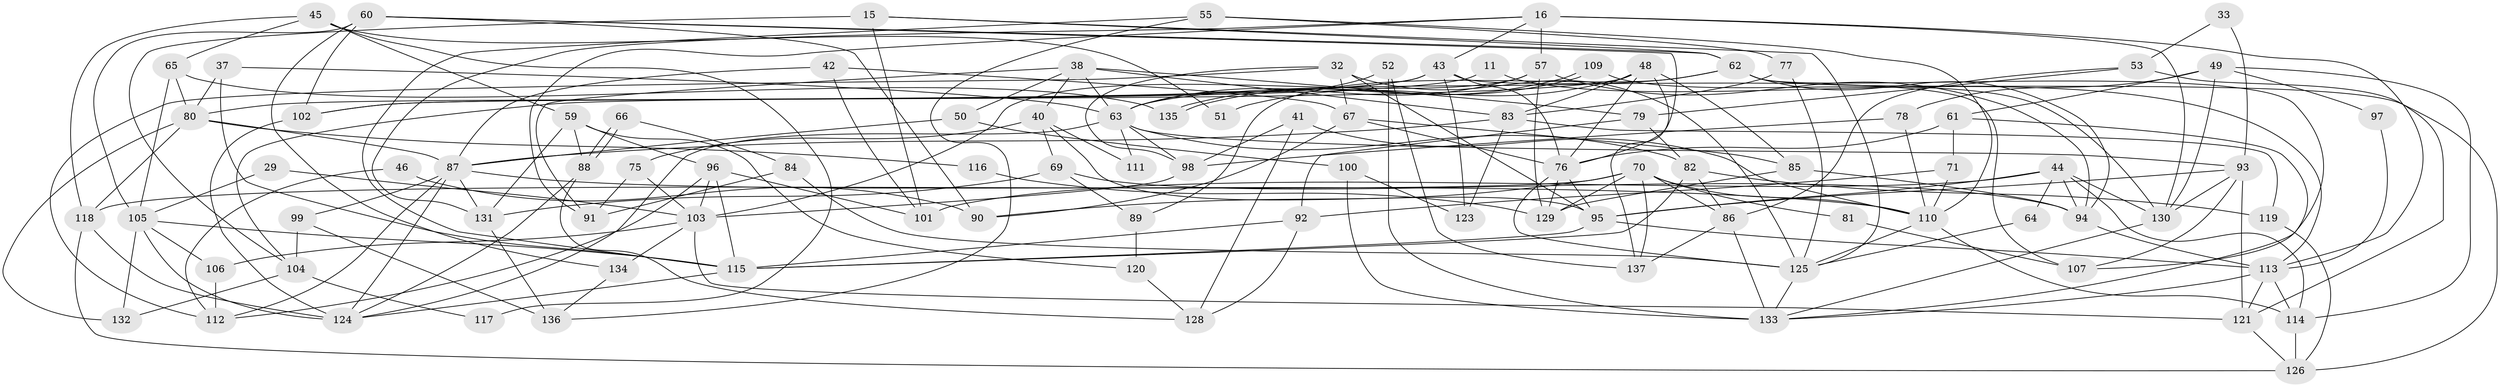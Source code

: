 // original degree distribution, {3: 0.2773722627737226, 4: 0.291970802919708, 6: 0.10948905109489052, 2: 0.12408759124087591, 5: 0.15328467153284672, 8: 0.021897810218978103, 7: 0.021897810218978103}
// Generated by graph-tools (version 1.1) at 2025/53/03/04/25 21:53:50]
// undirected, 95 vertices, 216 edges
graph export_dot {
graph [start="1"]
  node [color=gray90,style=filled];
  11;
  15;
  16 [super="+2"];
  29;
  32;
  33;
  37 [super="+13"];
  38;
  40;
  41;
  42;
  43;
  44;
  45;
  46;
  48;
  49;
  50;
  51;
  52 [super="+28"];
  53;
  55;
  57 [super="+30"];
  59 [super="+8"];
  60;
  61;
  62 [super="+31+35"];
  63 [super="+26+23"];
  64;
  65;
  66;
  67;
  69;
  70 [super="+10"];
  71;
  75;
  76 [super="+5+72+12"];
  77;
  78;
  79;
  80 [super="+73"];
  81;
  82 [super="+36"];
  83;
  84;
  85 [super="+22"];
  86;
  87 [super="+25"];
  88;
  89;
  90;
  91 [super="+39"];
  92;
  93 [super="+47"];
  94 [super="+19"];
  95 [super="+27"];
  96;
  97;
  98 [super="+17"];
  99;
  100;
  101;
  102;
  103 [super="+68"];
  104;
  105 [super="+56"];
  106;
  107 [super="+24"];
  109;
  110;
  111;
  112;
  113 [super="+74"];
  114 [super="+1"];
  115 [super="+7"];
  116;
  117;
  118 [super="+18+108"];
  119;
  120;
  121 [super="+21"];
  123;
  124 [super="+58"];
  125 [super="+20"];
  126;
  128;
  129;
  130 [super="+54"];
  131 [super="+127"];
  132;
  133 [super="+122"];
  134 [super="+4"];
  135;
  136 [super="+34"];
  137;
  11 -- 113;
  11 -- 102;
  15 -- 101;
  15 -- 62;
  15 -- 104;
  15 -- 125;
  16 -- 43;
  16 -- 57;
  16 -- 91;
  16 -- 113;
  16 -- 131;
  16 -- 130 [weight=2];
  29 -- 105;
  29 -- 103;
  32 -- 67;
  32 -- 95;
  32 -- 98;
  32 -- 112;
  32 -- 125;
  33 -- 93;
  33 -- 53;
  37 -- 115;
  37 -- 80 [weight=2];
  37 -- 63;
  38 -- 40;
  38 -- 83;
  38 -- 50;
  38 -- 79;
  38 -- 91;
  38 -- 63;
  40 -- 95;
  40 -- 75;
  40 -- 69;
  40 -- 111;
  41 -- 128;
  41 -- 110;
  41 -- 98;
  42 -- 67;
  42 -- 101;
  42 -- 87;
  43 -- 102;
  43 -- 76;
  43 -- 123;
  43 -- 80;
  43 -- 107;
  44 -- 101;
  44 -- 94 [weight=2];
  44 -- 64;
  44 -- 130;
  44 -- 114;
  44 -- 95;
  45 -- 59;
  45 -- 51;
  45 -- 65;
  45 -- 117;
  45 -- 118;
  46 -- 112;
  46 -- 90;
  48 -- 104;
  48 -- 76;
  48 -- 51;
  48 -- 83;
  48 -- 85;
  48 -- 137;
  49 -- 114;
  49 -- 78;
  49 -- 61;
  49 -- 97;
  49 -- 130;
  50 -- 100;
  50 -- 87;
  52 -- 133 [weight=2];
  52 -- 137 [weight=2];
  52 -- 63;
  53 -- 79;
  53 -- 86;
  53 -- 121;
  55 -- 110;
  55 -- 77;
  55 -- 136;
  55 -- 115;
  57 -- 129;
  57 -- 94;
  57 -- 63;
  57 -- 103;
  59 -- 96;
  59 -- 88;
  59 -- 120;
  59 -- 131;
  60 -- 105 [weight=2];
  60 -- 90;
  60 -- 102;
  60 -- 134;
  60 -- 76;
  60 -- 62;
  61 -- 71;
  61 -- 133;
  61 -- 76;
  62 -- 126;
  62 -- 63 [weight=2];
  62 -- 89;
  62 -- 107;
  62 -- 94;
  63 -- 93;
  63 -- 98;
  63 -- 111;
  63 -- 82;
  63 -- 124;
  64 -- 125;
  65 -- 80;
  65 -- 135;
  65 -- 105;
  66 -- 84;
  66 -- 88;
  66 -- 88;
  67 -- 90;
  67 -- 85;
  67 -- 76;
  69 -- 89;
  69 -- 94;
  69 -- 131;
  70 -- 137;
  70 -- 118 [weight=2];
  70 -- 110;
  70 -- 129;
  70 -- 81;
  70 -- 86;
  70 -- 90;
  71 -- 92;
  71 -- 110;
  75 -- 103;
  75 -- 91;
  76 -- 125;
  76 -- 95;
  76 -- 129;
  77 -- 125;
  77 -- 83;
  78 -- 98;
  78 -- 110;
  79 -- 92;
  79 -- 82;
  80 -- 87;
  80 -- 116;
  80 -- 132;
  80 -- 118;
  81 -- 107;
  82 -- 86 [weight=2];
  82 -- 119;
  82 -- 115;
  83 -- 87;
  83 -- 119;
  83 -- 123;
  84 -- 91 [weight=2];
  84 -- 125;
  85 -- 129;
  85 -- 94;
  86 -- 137;
  86 -- 133;
  87 -- 112;
  87 -- 131;
  87 -- 99;
  87 -- 124;
  87 -- 110;
  88 -- 128;
  88 -- 124;
  89 -- 120;
  92 -- 115;
  92 -- 128;
  93 -- 95;
  93 -- 121 [weight=2];
  93 -- 130 [weight=2];
  93 -- 107;
  94 -- 113;
  95 -- 115 [weight=2];
  95 -- 113;
  96 -- 112;
  96 -- 101;
  96 -- 115;
  96 -- 103;
  97 -- 113;
  98 -- 103;
  99 -- 104;
  99 -- 136;
  100 -- 123;
  100 -- 133;
  102 -- 124;
  103 -- 134;
  103 -- 121;
  103 -- 106;
  104 -- 132;
  104 -- 117;
  105 -- 106;
  105 -- 132;
  105 -- 124;
  105 -- 115;
  106 -- 112;
  109 -- 135;
  109 -- 135;
  109 -- 130;
  110 -- 114;
  110 -- 125;
  113 -- 121 [weight=2];
  113 -- 114;
  113 -- 133;
  114 -- 126;
  115 -- 124;
  116 -- 129;
  118 -- 126;
  118 -- 124 [weight=2];
  119 -- 126;
  120 -- 128;
  121 -- 126;
  125 -- 133;
  130 -- 133;
  131 -- 136 [weight=2];
  134 -- 136;
}
